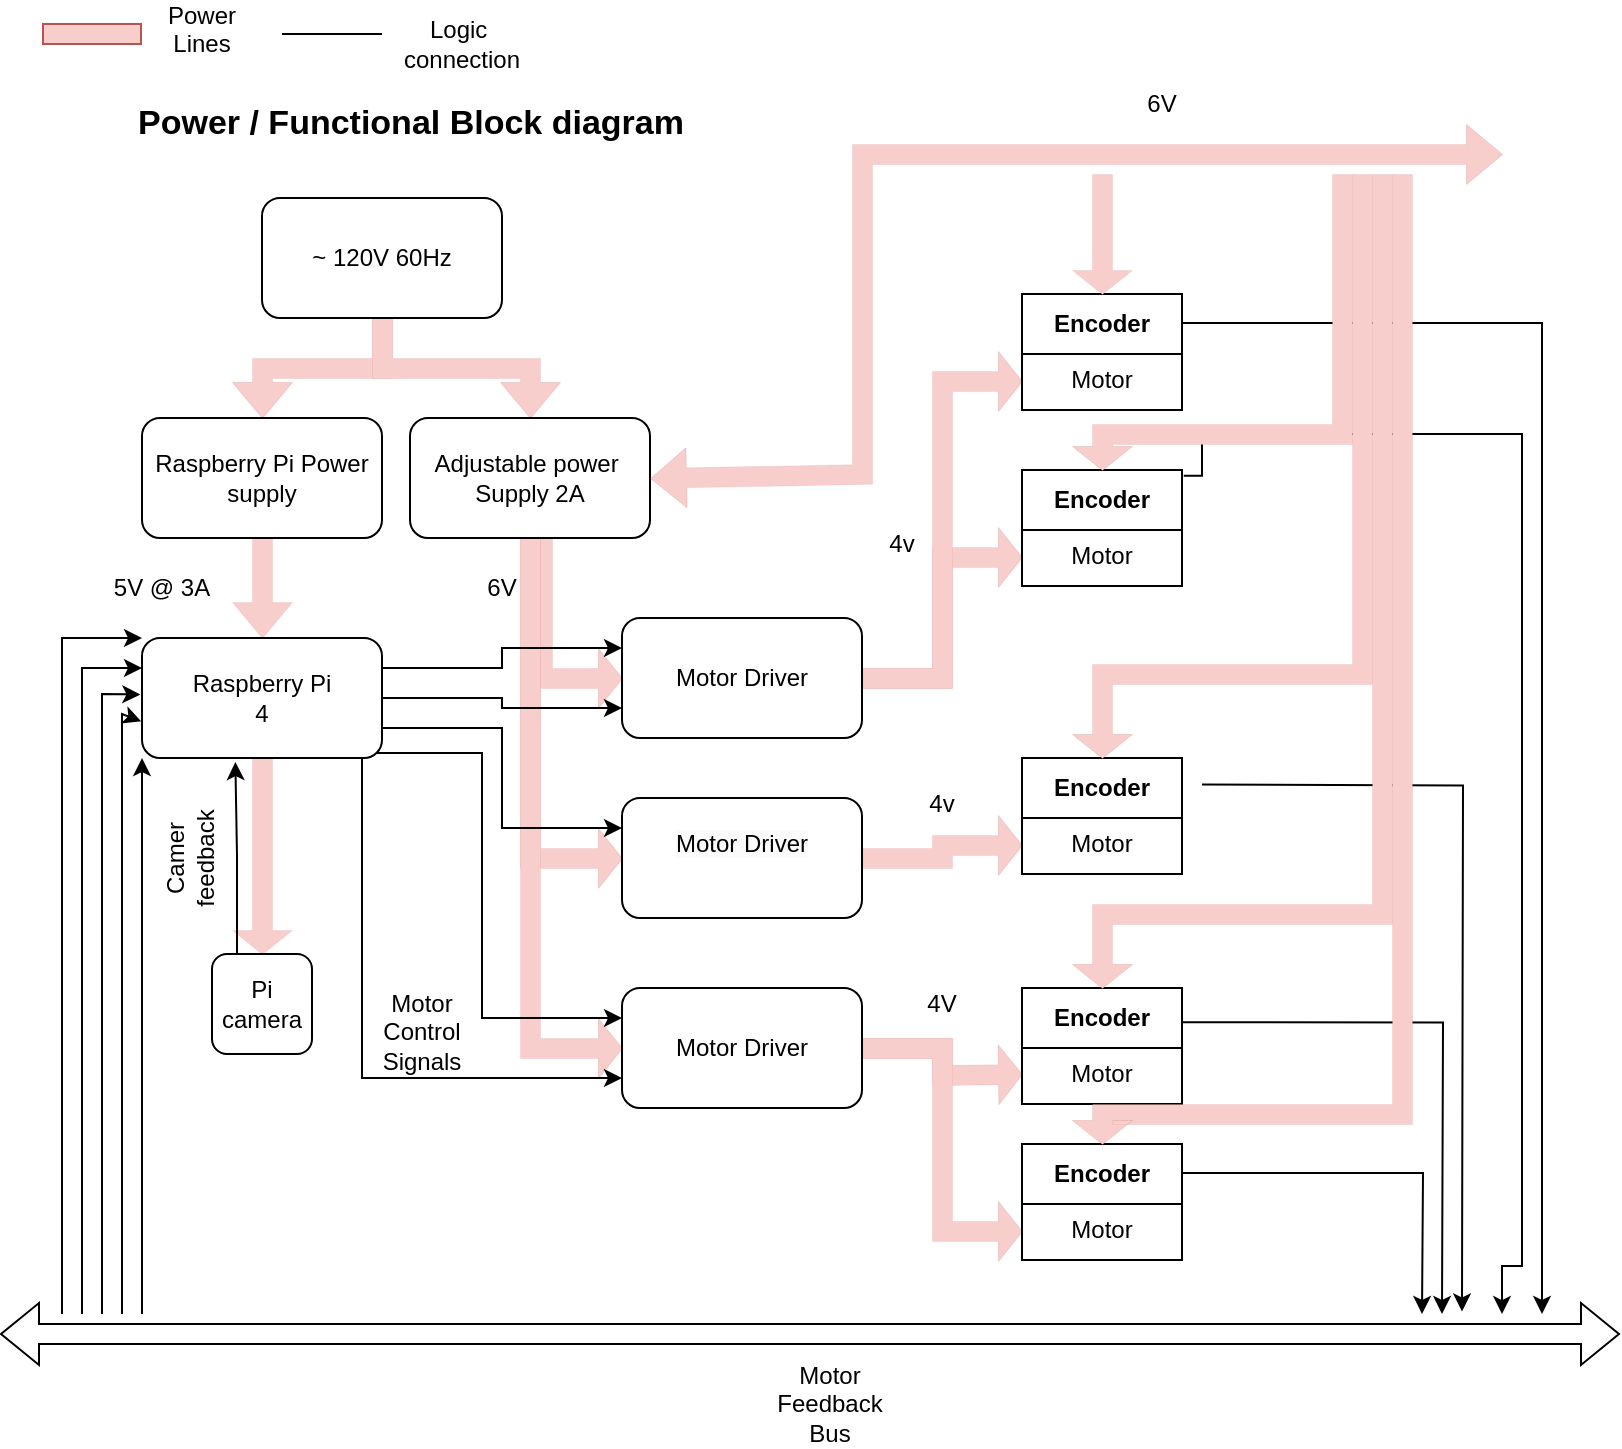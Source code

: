 <mxfile version="24.8.8">
  <diagram id="C5RBs43oDa-KdzZeNtuy" name="Page-1">
    <mxGraphModel dx="318" dy="184" grid="1" gridSize="10" guides="1" tooltips="1" connect="1" arrows="1" fold="1" page="1" pageScale="1" pageWidth="827" pageHeight="1169" math="0" shadow="0">
      <root>
        <mxCell id="WIyWlLk6GJQsqaUBKTNV-0" />
        <mxCell id="WIyWlLk6GJQsqaUBKTNV-1" parent="WIyWlLk6GJQsqaUBKTNV-0" />
        <mxCell id="K546R3tfsQZQjaJNBDif-0" value="Power / Functional Block diagram" style="text;html=1;align=center;verticalAlign=middle;resizable=0;points=[];autosize=1;strokeColor=none;fillColor=none;fontStyle=1;horizontal=1;fontSize=17;" parent="WIyWlLk6GJQsqaUBKTNV-1" vertex="1">
          <mxGeometry x="74" y="60" width="280" height="30" as="geometry" />
        </mxCell>
        <mxCell id="K546R3tfsQZQjaJNBDif-8" style="edgeStyle=orthogonalEdgeStyle;rounded=0;orthogonalLoop=1;jettySize=auto;html=1;exitX=0.5;exitY=1;exitDx=0;exitDy=0;entryX=0.5;entryY=0;entryDx=0;entryDy=0;fillColor=#f8cecc;strokeColor=#b85450;shape=flexArrow;strokeWidth=0;" parent="WIyWlLk6GJQsqaUBKTNV-1" source="K546R3tfsQZQjaJNBDif-1" target="K546R3tfsQZQjaJNBDif-2" edge="1">
          <mxGeometry relative="1" as="geometry" />
        </mxCell>
        <mxCell id="K546R3tfsQZQjaJNBDif-9" style="edgeStyle=orthogonalEdgeStyle;rounded=0;orthogonalLoop=1;jettySize=auto;html=1;exitX=0.5;exitY=1;exitDx=0;exitDy=0;entryX=0.5;entryY=0;entryDx=0;entryDy=0;fillColor=#f8cecc;strokeColor=#b85450;shape=flexArrow;strokeWidth=0;" parent="WIyWlLk6GJQsqaUBKTNV-1" source="K546R3tfsQZQjaJNBDif-1" target="K546R3tfsQZQjaJNBDif-3" edge="1">
          <mxGeometry relative="1" as="geometry" />
        </mxCell>
        <mxCell id="K546R3tfsQZQjaJNBDif-1" value="~ 120V 60Hz" style="rounded=1;whiteSpace=wrap;html=1;" parent="WIyWlLk6GJQsqaUBKTNV-1" vertex="1">
          <mxGeometry x="140" y="112" width="120" height="60" as="geometry" />
        </mxCell>
        <mxCell id="K546R3tfsQZQjaJNBDif-10" style="edgeStyle=orthogonalEdgeStyle;rounded=0;orthogonalLoop=1;jettySize=auto;html=1;exitX=0.5;exitY=1;exitDx=0;exitDy=0;entryX=0.5;entryY=0;entryDx=0;entryDy=0;fillColor=#f8cecc;strokeColor=#b85450;shape=flexArrow;strokeWidth=0;" parent="WIyWlLk6GJQsqaUBKTNV-1" source="K546R3tfsQZQjaJNBDif-2" target="K546R3tfsQZQjaJNBDif-4" edge="1">
          <mxGeometry relative="1" as="geometry" />
        </mxCell>
        <mxCell id="K546R3tfsQZQjaJNBDif-2" value="Raspberry Pi Power supply" style="rounded=1;whiteSpace=wrap;html=1;" parent="WIyWlLk6GJQsqaUBKTNV-1" vertex="1">
          <mxGeometry x="80" y="222" width="120" height="60" as="geometry" />
        </mxCell>
        <mxCell id="K546R3tfsQZQjaJNBDif-16" style="edgeStyle=orthogonalEdgeStyle;rounded=0;orthogonalLoop=1;jettySize=auto;html=1;exitX=0.5;exitY=1;exitDx=0;exitDy=0;entryX=0;entryY=0.5;entryDx=0;entryDy=0;fillColor=#f8cecc;strokeColor=#b85450;shape=flexArrow;strokeWidth=0;endSize=4;startSize=4;" parent="WIyWlLk6GJQsqaUBKTNV-1" source="K546R3tfsQZQjaJNBDif-3" target="K546R3tfsQZQjaJNBDif-7" edge="1">
          <mxGeometry relative="1" as="geometry">
            <Array as="points">
              <mxPoint x="280" y="282" />
            </Array>
          </mxGeometry>
        </mxCell>
        <mxCell id="K546R3tfsQZQjaJNBDif-18" style="edgeStyle=orthogonalEdgeStyle;rounded=0;orthogonalLoop=1;jettySize=auto;html=1;exitX=0.5;exitY=1;exitDx=0;exitDy=0;entryX=0;entryY=0.5;entryDx=0;entryDy=0;fillColor=#f8cecc;strokeColor=#b85450;shape=flexArrow;strokeWidth=0;endSize=4;startSize=4;" parent="WIyWlLk6GJQsqaUBKTNV-1" source="K546R3tfsQZQjaJNBDif-3" target="K546R3tfsQZQjaJNBDif-6" edge="1">
          <mxGeometry relative="1" as="geometry" />
        </mxCell>
        <mxCell id="K546R3tfsQZQjaJNBDif-19" style="edgeStyle=orthogonalEdgeStyle;rounded=0;orthogonalLoop=1;jettySize=auto;html=1;exitX=0.5;exitY=1;exitDx=0;exitDy=0;entryX=0;entryY=0.5;entryDx=0;entryDy=0;fillColor=#f8cecc;strokeColor=#b85450;shape=flexArrow;strokeWidth=0;endSize=4;startSize=4;" parent="WIyWlLk6GJQsqaUBKTNV-1" source="K546R3tfsQZQjaJNBDif-3" target="K546R3tfsQZQjaJNBDif-5" edge="1">
          <mxGeometry relative="1" as="geometry" />
        </mxCell>
        <mxCell id="K546R3tfsQZQjaJNBDif-3" value="Adjustable power&amp;nbsp;&lt;div&gt;Supply 2A&lt;/div&gt;" style="rounded=1;whiteSpace=wrap;html=1;" parent="WIyWlLk6GJQsqaUBKTNV-1" vertex="1">
          <mxGeometry x="214" y="222" width="120" height="60" as="geometry" />
        </mxCell>
        <mxCell id="K546R3tfsQZQjaJNBDif-14" value="" style="edgeStyle=orthogonalEdgeStyle;rounded=0;orthogonalLoop=1;jettySize=auto;html=1;fillColor=#f8cecc;strokeColor=#b85450;shape=flexArrow;strokeWidth=0;endSize=4;startSize=4;" parent="WIyWlLk6GJQsqaUBKTNV-1" source="K546R3tfsQZQjaJNBDif-4" target="K546R3tfsQZQjaJNBDif-12" edge="1">
          <mxGeometry relative="1" as="geometry" />
        </mxCell>
        <mxCell id="K546R3tfsQZQjaJNBDif-79" style="edgeStyle=orthogonalEdgeStyle;rounded=0;orthogonalLoop=1;jettySize=auto;html=1;exitX=1;exitY=0.25;exitDx=0;exitDy=0;entryX=0;entryY=0.25;entryDx=0;entryDy=0;" parent="WIyWlLk6GJQsqaUBKTNV-1" source="K546R3tfsQZQjaJNBDif-4" target="K546R3tfsQZQjaJNBDif-7" edge="1">
          <mxGeometry relative="1" as="geometry" />
        </mxCell>
        <mxCell id="K546R3tfsQZQjaJNBDif-84" style="edgeStyle=orthogonalEdgeStyle;rounded=0;orthogonalLoop=1;jettySize=auto;html=1;exitX=1;exitY=0.75;exitDx=0;exitDy=0;entryX=0;entryY=0.25;entryDx=0;entryDy=0;" parent="WIyWlLk6GJQsqaUBKTNV-1" source="K546R3tfsQZQjaJNBDif-4" target="K546R3tfsQZQjaJNBDif-6" edge="1">
          <mxGeometry relative="1" as="geometry">
            <mxPoint x="310" y="490" as="targetPoint" />
          </mxGeometry>
        </mxCell>
        <mxCell id="K546R3tfsQZQjaJNBDif-86" style="edgeStyle=orthogonalEdgeStyle;rounded=0;orthogonalLoop=1;jettySize=auto;html=1;exitX=0.972;exitY=0.958;exitDx=0;exitDy=0;entryX=0;entryY=0.25;entryDx=0;entryDy=0;exitPerimeter=0;" parent="WIyWlLk6GJQsqaUBKTNV-1" source="K546R3tfsQZQjaJNBDif-4" target="K546R3tfsQZQjaJNBDif-5" edge="1">
          <mxGeometry relative="1" as="geometry">
            <mxPoint x="250" y="480" as="targetPoint" />
            <Array as="points">
              <mxPoint x="250" y="390" />
              <mxPoint x="250" y="522" />
            </Array>
          </mxGeometry>
        </mxCell>
        <mxCell id="K546R3tfsQZQjaJNBDif-87" style="edgeStyle=orthogonalEdgeStyle;rounded=0;orthogonalLoop=1;jettySize=auto;html=1;exitX=0.75;exitY=1;exitDx=0;exitDy=0;entryX=0;entryY=0.75;entryDx=0;entryDy=0;" parent="WIyWlLk6GJQsqaUBKTNV-1" source="K546R3tfsQZQjaJNBDif-4" target="K546R3tfsQZQjaJNBDif-5" edge="1">
          <mxGeometry relative="1" as="geometry">
            <mxPoint x="230" y="470" as="targetPoint" />
            <Array as="points">
              <mxPoint x="190" y="392" />
              <mxPoint x="190" y="552" />
            </Array>
          </mxGeometry>
        </mxCell>
        <mxCell id="K546R3tfsQZQjaJNBDif-4" value="Raspberry Pi&lt;div&gt;4&lt;/div&gt;" style="rounded=1;whiteSpace=wrap;html=1;" parent="WIyWlLk6GJQsqaUBKTNV-1" vertex="1">
          <mxGeometry x="80" y="332" width="120" height="60" as="geometry" />
        </mxCell>
        <mxCell id="K546R3tfsQZQjaJNBDif-58" style="edgeStyle=orthogonalEdgeStyle;rounded=0;orthogonalLoop=1;jettySize=auto;html=1;exitX=1;exitY=0.5;exitDx=0;exitDy=0;fillColor=#f8cecc;strokeColor=#b85450;shape=flexArrow;strokeWidth=0;endSize=4;startSize=4;" parent="WIyWlLk6GJQsqaUBKTNV-1" source="K546R3tfsQZQjaJNBDif-5" edge="1">
          <mxGeometry relative="1" as="geometry">
            <mxPoint x="520" y="550" as="targetPoint" />
          </mxGeometry>
        </mxCell>
        <mxCell id="K546R3tfsQZQjaJNBDif-59" style="edgeStyle=orthogonalEdgeStyle;rounded=0;orthogonalLoop=1;jettySize=auto;html=1;exitX=1;exitY=0.5;exitDx=0;exitDy=0;entryX=0;entryY=0.75;entryDx=0;entryDy=0;fillColor=#f8cecc;strokeColor=#b85450;shape=flexArrow;strokeWidth=0;endSize=4;startSize=4;" parent="WIyWlLk6GJQsqaUBKTNV-1" source="K546R3tfsQZQjaJNBDif-5" target="K546R3tfsQZQjaJNBDif-31" edge="1">
          <mxGeometry relative="1" as="geometry" />
        </mxCell>
        <mxCell id="K546R3tfsQZQjaJNBDif-5" value="Motor Driver" style="rounded=1;whiteSpace=wrap;html=1;" parent="WIyWlLk6GJQsqaUBKTNV-1" vertex="1">
          <mxGeometry x="320" y="507" width="120" height="60" as="geometry" />
        </mxCell>
        <mxCell id="K546R3tfsQZQjaJNBDif-57" style="edgeStyle=orthogonalEdgeStyle;rounded=0;orthogonalLoop=1;jettySize=auto;html=1;exitX=1;exitY=0.5;exitDx=0;exitDy=0;entryX=0;entryY=0.75;entryDx=0;entryDy=0;fillColor=#f8cecc;strokeColor=#b85450;shape=flexArrow;strokeWidth=0;endSize=4;startSize=4;" parent="WIyWlLk6GJQsqaUBKTNV-1" source="K546R3tfsQZQjaJNBDif-6" target="K546R3tfsQZQjaJNBDif-50" edge="1">
          <mxGeometry relative="1" as="geometry" />
        </mxCell>
        <mxCell id="K546R3tfsQZQjaJNBDif-6" value="&#xa;&lt;span style=&quot;color: rgb(0, 0, 0); font-family: Helvetica; font-size: 12px; font-style: normal; font-variant-ligatures: normal; font-variant-caps: normal; font-weight: 400; letter-spacing: normal; orphans: 2; text-align: center; text-indent: 0px; text-transform: none; widows: 2; word-spacing: 0px; -webkit-text-stroke-width: 0px; white-space: normal; background-color: rgb(251, 251, 251); text-decoration-thickness: initial; text-decoration-style: initial; text-decoration-color: initial; display: inline !important; float: none;&quot;&gt;Motor Driver&lt;/span&gt;&#xa;&#xa;" style="rounded=1;whiteSpace=wrap;html=1;" parent="WIyWlLk6GJQsqaUBKTNV-1" vertex="1">
          <mxGeometry x="320" y="412" width="120" height="60" as="geometry" />
        </mxCell>
        <mxCell id="K546R3tfsQZQjaJNBDif-56" style="edgeStyle=orthogonalEdgeStyle;rounded=0;orthogonalLoop=1;jettySize=auto;html=1;exitX=1;exitY=0.5;exitDx=0;exitDy=0;entryX=0;entryY=0.75;entryDx=0;entryDy=0;fillColor=#f8cecc;strokeColor=#b85450;shape=flexArrow;strokeWidth=0;endSize=4;startSize=4;" parent="WIyWlLk6GJQsqaUBKTNV-1" source="K546R3tfsQZQjaJNBDif-7" target="K546R3tfsQZQjaJNBDif-44" edge="1">
          <mxGeometry relative="1" as="geometry">
            <Array as="points">
              <mxPoint x="480" y="352" />
              <mxPoint x="480" y="292" />
            </Array>
          </mxGeometry>
        </mxCell>
        <mxCell id="K546R3tfsQZQjaJNBDif-70" style="edgeStyle=orthogonalEdgeStyle;rounded=0;orthogonalLoop=1;jettySize=auto;html=1;exitX=1;exitY=0.5;exitDx=0;exitDy=0;entryX=0;entryY=0.75;entryDx=0;entryDy=0;fillColor=#f8cecc;strokeColor=#b85450;shape=flexArrow;strokeWidth=0;endSize=4;startSize=4;" parent="WIyWlLk6GJQsqaUBKTNV-1" source="K546R3tfsQZQjaJNBDif-7" target="K546R3tfsQZQjaJNBDif-42" edge="1">
          <mxGeometry relative="1" as="geometry" />
        </mxCell>
        <mxCell id="K546R3tfsQZQjaJNBDif-7" value="Motor Driver" style="rounded=1;whiteSpace=wrap;html=1;" parent="WIyWlLk6GJQsqaUBKTNV-1" vertex="1">
          <mxGeometry x="320" y="322" width="120" height="60" as="geometry" />
        </mxCell>
        <mxCell id="K546R3tfsQZQjaJNBDif-11" value="5V @ 3A" style="text;html=1;align=center;verticalAlign=middle;whiteSpace=wrap;rounded=0;" parent="WIyWlLk6GJQsqaUBKTNV-1" vertex="1">
          <mxGeometry x="60" y="292" width="60" height="30" as="geometry" />
        </mxCell>
        <mxCell id="K546R3tfsQZQjaJNBDif-12" value="Pi&lt;div&gt;camera&lt;/div&gt;" style="rounded=1;whiteSpace=wrap;html=1;" parent="WIyWlLk6GJQsqaUBKTNV-1" vertex="1">
          <mxGeometry x="115" y="490" width="50" height="50" as="geometry" />
        </mxCell>
        <mxCell id="K546R3tfsQZQjaJNBDif-93" style="edgeStyle=orthogonalEdgeStyle;rounded=0;orthogonalLoop=1;jettySize=auto;html=1;exitX=1;exitY=0.25;exitDx=0;exitDy=0;" parent="WIyWlLk6GJQsqaUBKTNV-1" source="K546R3tfsQZQjaJNBDif-31" edge="1">
          <mxGeometry relative="1" as="geometry">
            <mxPoint x="720.0" y="670" as="targetPoint" />
            <mxPoint x="630" y="599.5" as="sourcePoint" />
          </mxGeometry>
        </mxCell>
        <mxCell id="K546R3tfsQZQjaJNBDif-31" value="Encoder" style="swimlane;whiteSpace=wrap;html=1;startSize=30;" parent="WIyWlLk6GJQsqaUBKTNV-1" vertex="1">
          <mxGeometry x="520" y="585" width="80" height="58" as="geometry">
            <mxRectangle x="374" y="670" width="140" height="60" as="alternateBounds" />
          </mxGeometry>
        </mxCell>
        <mxCell id="K546R3tfsQZQjaJNBDif-32" value="Motor" style="text;html=1;align=center;verticalAlign=middle;whiteSpace=wrap;rounded=0;" parent="K546R3tfsQZQjaJNBDif-31" vertex="1">
          <mxGeometry x="10" y="28" width="60" height="30" as="geometry" />
        </mxCell>
        <mxCell id="K546R3tfsQZQjaJNBDif-89" style="edgeStyle=orthogonalEdgeStyle;rounded=0;orthogonalLoop=1;jettySize=auto;html=1;exitX=1;exitY=0.25;exitDx=0;exitDy=0;" parent="WIyWlLk6GJQsqaUBKTNV-1" source="K546R3tfsQZQjaJNBDif-42" edge="1">
          <mxGeometry relative="1" as="geometry">
            <mxPoint x="780" y="670" as="targetPoint" />
            <Array as="points">
              <mxPoint x="780" y="174" />
              <mxPoint x="780" y="670" />
            </Array>
          </mxGeometry>
        </mxCell>
        <mxCell id="K546R3tfsQZQjaJNBDif-42" value="Encoder" style="swimlane;whiteSpace=wrap;html=1;startSize=30;" parent="WIyWlLk6GJQsqaUBKTNV-1" vertex="1">
          <mxGeometry x="520" y="160" width="80" height="58" as="geometry">
            <mxRectangle x="374" y="670" width="140" height="60" as="alternateBounds" />
          </mxGeometry>
        </mxCell>
        <mxCell id="K546R3tfsQZQjaJNBDif-43" value="Motor" style="text;html=1;align=center;verticalAlign=middle;whiteSpace=wrap;rounded=0;" parent="K546R3tfsQZQjaJNBDif-42" vertex="1">
          <mxGeometry x="10" y="28" width="60" height="30" as="geometry" />
        </mxCell>
        <mxCell id="K546R3tfsQZQjaJNBDif-90" style="edgeStyle=orthogonalEdgeStyle;rounded=0;orthogonalLoop=1;jettySize=auto;html=1;exitX=1.011;exitY=0.05;exitDx=0;exitDy=0;exitPerimeter=0;" parent="WIyWlLk6GJQsqaUBKTNV-1" source="K546R3tfsQZQjaJNBDif-44" edge="1">
          <mxGeometry relative="1" as="geometry">
            <mxPoint x="760" y="670.02" as="targetPoint" />
            <mxPoint x="600" y="230.5" as="sourcePoint" />
            <Array as="points">
              <mxPoint x="610" y="251" />
              <mxPoint x="610" y="230" />
              <mxPoint x="770" y="230" />
              <mxPoint x="770" y="646" />
              <mxPoint x="760" y="646" />
            </Array>
          </mxGeometry>
        </mxCell>
        <mxCell id="K546R3tfsQZQjaJNBDif-44" value="Encoder" style="swimlane;whiteSpace=wrap;html=1;startSize=30;" parent="WIyWlLk6GJQsqaUBKTNV-1" vertex="1">
          <mxGeometry x="520" y="248" width="80" height="58" as="geometry">
            <mxRectangle x="374" y="670" width="140" height="60" as="alternateBounds" />
          </mxGeometry>
        </mxCell>
        <mxCell id="K546R3tfsQZQjaJNBDif-45" value="Motor" style="text;html=1;align=center;verticalAlign=middle;whiteSpace=wrap;rounded=0;" parent="K546R3tfsQZQjaJNBDif-44" vertex="1">
          <mxGeometry x="10" y="28" width="60" height="30" as="geometry" />
        </mxCell>
        <mxCell id="K546R3tfsQZQjaJNBDif-92" style="edgeStyle=orthogonalEdgeStyle;rounded=0;orthogonalLoop=1;jettySize=auto;html=1;exitX=0.994;exitY=0.296;exitDx=0;exitDy=0;exitPerimeter=0;" parent="WIyWlLk6GJQsqaUBKTNV-1" source="K546R3tfsQZQjaJNBDif-46" edge="1">
          <mxGeometry relative="1" as="geometry">
            <mxPoint x="730.0" y="670" as="targetPoint" />
            <mxPoint x="620" y="521.5" as="sourcePoint" />
          </mxGeometry>
        </mxCell>
        <mxCell id="K546R3tfsQZQjaJNBDif-46" value="Encoder" style="swimlane;whiteSpace=wrap;html=1;startSize=30;" parent="WIyWlLk6GJQsqaUBKTNV-1" vertex="1">
          <mxGeometry x="520" y="507" width="80" height="58" as="geometry">
            <mxRectangle x="374" y="670" width="140" height="60" as="alternateBounds" />
          </mxGeometry>
        </mxCell>
        <mxCell id="K546R3tfsQZQjaJNBDif-47" value="Motor" style="text;html=1;align=center;verticalAlign=middle;whiteSpace=wrap;rounded=0;" parent="K546R3tfsQZQjaJNBDif-46" vertex="1">
          <mxGeometry x="10" y="28" width="60" height="30" as="geometry" />
        </mxCell>
        <mxCell id="K546R3tfsQZQjaJNBDif-91" style="edgeStyle=orthogonalEdgeStyle;rounded=0;orthogonalLoop=1;jettySize=auto;html=1;exitX=1;exitY=0.25;exitDx=0;exitDy=0;" parent="WIyWlLk6GJQsqaUBKTNV-1" edge="1">
          <mxGeometry relative="1" as="geometry">
            <mxPoint x="740" y="668.75" as="targetPoint" />
            <mxPoint x="610" y="405.25" as="sourcePoint" />
          </mxGeometry>
        </mxCell>
        <mxCell id="K546R3tfsQZQjaJNBDif-50" value="Encoder" style="swimlane;whiteSpace=wrap;html=1;startSize=30;" parent="WIyWlLk6GJQsqaUBKTNV-1" vertex="1">
          <mxGeometry x="520" y="392" width="80" height="58" as="geometry">
            <mxRectangle x="374" y="670" width="140" height="60" as="alternateBounds" />
          </mxGeometry>
        </mxCell>
        <mxCell id="K546R3tfsQZQjaJNBDif-51" value="Motor" style="text;html=1;align=center;verticalAlign=middle;whiteSpace=wrap;rounded=0;" parent="K546R3tfsQZQjaJNBDif-50" vertex="1">
          <mxGeometry x="10" y="28" width="60" height="30" as="geometry" />
        </mxCell>
        <mxCell id="K546R3tfsQZQjaJNBDif-60" value="" style="shape=flexArrow;endArrow=classic;startArrow=classic;html=1;rounded=0;exitX=1;exitY=0.5;exitDx=0;exitDy=0;fillColor=#f8cecc;strokeColor=#b85450;strokeWidth=0;" parent="WIyWlLk6GJQsqaUBKTNV-1" source="K546R3tfsQZQjaJNBDif-3" edge="1">
          <mxGeometry width="100" height="100" relative="1" as="geometry">
            <mxPoint x="390" y="140" as="sourcePoint" />
            <mxPoint x="760" y="90" as="targetPoint" />
            <Array as="points">
              <mxPoint x="440" y="250" />
              <mxPoint x="440" y="90" />
              <mxPoint x="680" y="90" />
            </Array>
          </mxGeometry>
        </mxCell>
        <mxCell id="K546R3tfsQZQjaJNBDif-61" value="6V" style="text;html=1;align=center;verticalAlign=middle;whiteSpace=wrap;rounded=0;" parent="WIyWlLk6GJQsqaUBKTNV-1" vertex="1">
          <mxGeometry x="230" y="292" width="60" height="30" as="geometry" />
        </mxCell>
        <mxCell id="K546R3tfsQZQjaJNBDif-63" value="" style="endArrow=classic;html=1;rounded=0;horizontal=1;entryX=0.5;entryY=0;entryDx=0;entryDy=0;fillColor=#f8cecc;strokeColor=#b85450;shape=flexArrow;strokeWidth=0;endSize=4;startSize=4;" parent="WIyWlLk6GJQsqaUBKTNV-1" target="K546R3tfsQZQjaJNBDif-42" edge="1">
          <mxGeometry width="50" height="50" relative="1" as="geometry">
            <mxPoint x="560" y="100" as="sourcePoint" />
            <mxPoint x="700" y="110" as="targetPoint" />
            <Array as="points">
              <mxPoint x="560" y="100" />
            </Array>
          </mxGeometry>
        </mxCell>
        <mxCell id="K546R3tfsQZQjaJNBDif-64" value="" style="endArrow=classic;html=1;rounded=0;horizontal=1;entryX=0.5;entryY=0;entryDx=0;entryDy=0;fillColor=#f8cecc;strokeColor=#b85450;shape=flexArrow;strokeWidth=0;endSize=4;startSize=4;" parent="WIyWlLk6GJQsqaUBKTNV-1" target="K546R3tfsQZQjaJNBDif-44" edge="1">
          <mxGeometry width="50" height="50" relative="1" as="geometry">
            <mxPoint x="680" y="100" as="sourcePoint" />
            <mxPoint x="610" y="184" as="targetPoint" />
            <Array as="points">
              <mxPoint x="680" y="230" />
              <mxPoint x="560" y="230" />
            </Array>
          </mxGeometry>
        </mxCell>
        <mxCell id="K546R3tfsQZQjaJNBDif-65" value="" style="endArrow=classic;html=1;rounded=0;horizontal=1;entryX=0.5;entryY=0;entryDx=0;entryDy=0;fillColor=#f8cecc;strokeColor=#b85450;shape=flexArrow;strokeWidth=0;endSize=4;startSize=4;" parent="WIyWlLk6GJQsqaUBKTNV-1" target="K546R3tfsQZQjaJNBDif-50" edge="1">
          <mxGeometry width="50" height="50" relative="1" as="geometry">
            <mxPoint x="690" y="100" as="sourcePoint" />
            <mxPoint x="620" y="194" as="targetPoint" />
            <Array as="points">
              <mxPoint x="690" y="350" />
              <mxPoint x="560" y="350" />
            </Array>
          </mxGeometry>
        </mxCell>
        <mxCell id="K546R3tfsQZQjaJNBDif-66" value="" style="endArrow=classic;html=1;rounded=0;horizontal=1;entryX=0.5;entryY=0;entryDx=0;entryDy=0;fillColor=#f8cecc;strokeColor=#b85450;shape=flexArrow;strokeWidth=0;endSize=4;startSize=4;" parent="WIyWlLk6GJQsqaUBKTNV-1" target="K546R3tfsQZQjaJNBDif-46" edge="1">
          <mxGeometry width="50" height="50" relative="1" as="geometry">
            <mxPoint x="700" y="100" as="sourcePoint" />
            <mxPoint x="630" y="204" as="targetPoint" />
            <Array as="points">
              <mxPoint x="700" y="470" />
              <mxPoint x="560" y="470" />
            </Array>
          </mxGeometry>
        </mxCell>
        <mxCell id="K546R3tfsQZQjaJNBDif-67" value="" style="endArrow=classic;html=1;rounded=0;horizontal=1;entryX=0.5;entryY=0;entryDx=0;entryDy=0;fillColor=#f8cecc;strokeColor=#b85450;shape=flexArrow;strokeWidth=0;endSize=4;startSize=4;" parent="WIyWlLk6GJQsqaUBKTNV-1" target="K546R3tfsQZQjaJNBDif-31" edge="1">
          <mxGeometry width="50" height="50" relative="1" as="geometry">
            <mxPoint x="710" y="100" as="sourcePoint" />
            <mxPoint x="640" y="214" as="targetPoint" />
            <Array as="points">
              <mxPoint x="710" y="570" />
              <mxPoint x="560" y="570" />
            </Array>
          </mxGeometry>
        </mxCell>
        <mxCell id="K546R3tfsQZQjaJNBDif-68" value="6V" style="text;html=1;align=center;verticalAlign=middle;whiteSpace=wrap;rounded=0;" parent="WIyWlLk6GJQsqaUBKTNV-1" vertex="1">
          <mxGeometry x="560" y="50" width="60" height="30" as="geometry" />
        </mxCell>
        <mxCell id="K546R3tfsQZQjaJNBDif-71" value="4v" style="text;html=1;align=center;verticalAlign=middle;whiteSpace=wrap;rounded=0;" parent="WIyWlLk6GJQsqaUBKTNV-1" vertex="1">
          <mxGeometry x="450" y="400" width="60" height="30" as="geometry" />
        </mxCell>
        <mxCell id="K546R3tfsQZQjaJNBDif-72" value="4v" style="text;html=1;align=center;verticalAlign=middle;whiteSpace=wrap;rounded=0;" parent="WIyWlLk6GJQsqaUBKTNV-1" vertex="1">
          <mxGeometry x="430" y="270" width="60" height="30" as="geometry" />
        </mxCell>
        <mxCell id="K546R3tfsQZQjaJNBDif-75" value="4V" style="text;html=1;align=center;verticalAlign=middle;whiteSpace=wrap;rounded=0;" parent="WIyWlLk6GJQsqaUBKTNV-1" vertex="1">
          <mxGeometry x="450" y="500" width="60" height="30" as="geometry" />
        </mxCell>
        <mxCell id="K546R3tfsQZQjaJNBDif-76" value="" style="endArrow=none;html=1;rounded=0;fillColor=#f8cecc;strokeColor=#b85450;shape=flexArrow;" parent="WIyWlLk6GJQsqaUBKTNV-1" edge="1">
          <mxGeometry width="50" height="50" relative="1" as="geometry">
            <mxPoint x="30" y="30" as="sourcePoint" />
            <mxPoint x="80" y="30" as="targetPoint" />
          </mxGeometry>
        </mxCell>
        <mxCell id="K546R3tfsQZQjaJNBDif-77" value="Power Lines&lt;div&gt;&lt;br&gt;&lt;/div&gt;" style="text;html=1;align=center;verticalAlign=middle;whiteSpace=wrap;rounded=0;" parent="WIyWlLk6GJQsqaUBKTNV-1" vertex="1">
          <mxGeometry x="80" y="20" width="60" height="30" as="geometry" />
        </mxCell>
        <mxCell id="K546R3tfsQZQjaJNBDif-78" style="edgeStyle=orthogonalEdgeStyle;rounded=0;orthogonalLoop=1;jettySize=auto;html=1;exitX=0.25;exitY=0;exitDx=0;exitDy=0;entryX=0.389;entryY=1.034;entryDx=0;entryDy=0;entryPerimeter=0;" parent="WIyWlLk6GJQsqaUBKTNV-1" source="K546R3tfsQZQjaJNBDif-12" target="K546R3tfsQZQjaJNBDif-4" edge="1">
          <mxGeometry relative="1" as="geometry" />
        </mxCell>
        <mxCell id="K546R3tfsQZQjaJNBDif-80" style="edgeStyle=orthogonalEdgeStyle;rounded=0;orthogonalLoop=1;jettySize=auto;html=1;exitX=1;exitY=0.5;exitDx=0;exitDy=0;entryX=0;entryY=0.75;entryDx=0;entryDy=0;" parent="WIyWlLk6GJQsqaUBKTNV-1" source="K546R3tfsQZQjaJNBDif-4" target="K546R3tfsQZQjaJNBDif-7" edge="1">
          <mxGeometry relative="1" as="geometry" />
        </mxCell>
        <mxCell id="K546R3tfsQZQjaJNBDif-88" value="" style="shape=flexArrow;endArrow=classic;startArrow=classic;html=1;rounded=0;" parent="WIyWlLk6GJQsqaUBKTNV-1" edge="1">
          <mxGeometry width="100" height="100" relative="1" as="geometry">
            <mxPoint x="9" y="680" as="sourcePoint" />
            <mxPoint x="819" y="680" as="targetPoint" />
          </mxGeometry>
        </mxCell>
        <mxCell id="K546R3tfsQZQjaJNBDif-96" value="" style="endArrow=classic;html=1;rounded=0;entryX=0;entryY=0;entryDx=0;entryDy=0;" parent="WIyWlLk6GJQsqaUBKTNV-1" target="K546R3tfsQZQjaJNBDif-4" edge="1">
          <mxGeometry width="50" height="50" relative="1" as="geometry">
            <mxPoint x="40" y="670" as="sourcePoint" />
            <mxPoint x="40" y="330" as="targetPoint" />
            <Array as="points">
              <mxPoint x="40" y="332" />
            </Array>
          </mxGeometry>
        </mxCell>
        <mxCell id="K546R3tfsQZQjaJNBDif-97" value="" style="endArrow=classic;html=1;rounded=0;entryX=0;entryY=0.25;entryDx=0;entryDy=0;" parent="WIyWlLk6GJQsqaUBKTNV-1" target="K546R3tfsQZQjaJNBDif-4" edge="1">
          <mxGeometry width="50" height="50" relative="1" as="geometry">
            <mxPoint x="50" y="670" as="sourcePoint" />
            <mxPoint x="50" y="610" as="targetPoint" />
            <Array as="points">
              <mxPoint x="50" y="347" />
            </Array>
          </mxGeometry>
        </mxCell>
        <mxCell id="K546R3tfsQZQjaJNBDif-98" value="" style="endArrow=classic;html=1;rounded=0;entryX=-0.003;entryY=0.695;entryDx=0;entryDy=0;entryPerimeter=0;" parent="WIyWlLk6GJQsqaUBKTNV-1" target="K546R3tfsQZQjaJNBDif-4" edge="1">
          <mxGeometry width="50" height="50" relative="1" as="geometry">
            <mxPoint x="70" y="670" as="sourcePoint" />
            <mxPoint x="70" y="380" as="targetPoint" />
            <Array as="points">
              <mxPoint x="70" y="370" />
            </Array>
          </mxGeometry>
        </mxCell>
        <mxCell id="K546R3tfsQZQjaJNBDif-99" value="" style="endArrow=classic;html=1;rounded=0;entryX=-0.007;entryY=0.471;entryDx=0;entryDy=0;entryPerimeter=0;" parent="WIyWlLk6GJQsqaUBKTNV-1" target="K546R3tfsQZQjaJNBDif-4" edge="1">
          <mxGeometry width="50" height="50" relative="1" as="geometry">
            <mxPoint x="60.0" y="670" as="sourcePoint" />
            <mxPoint x="60" y="370" as="targetPoint" />
            <Array as="points">
              <mxPoint x="60" y="360" />
            </Array>
          </mxGeometry>
        </mxCell>
        <mxCell id="K546R3tfsQZQjaJNBDif-100" value="" style="endArrow=classic;html=1;rounded=0;entryX=0;entryY=1;entryDx=0;entryDy=0;" parent="WIyWlLk6GJQsqaUBKTNV-1" target="K546R3tfsQZQjaJNBDif-4" edge="1">
          <mxGeometry width="50" height="50" relative="1" as="geometry">
            <mxPoint x="80" y="670" as="sourcePoint" />
            <mxPoint x="80" y="610" as="targetPoint" />
          </mxGeometry>
        </mxCell>
        <mxCell id="K546R3tfsQZQjaJNBDif-103" value="" style="endArrow=none;html=1;rounded=0;" parent="WIyWlLk6GJQsqaUBKTNV-1" edge="1">
          <mxGeometry width="50" height="50" relative="1" as="geometry">
            <mxPoint x="150" y="30" as="sourcePoint" />
            <mxPoint x="200" y="30" as="targetPoint" />
          </mxGeometry>
        </mxCell>
        <mxCell id="K546R3tfsQZQjaJNBDif-104" value="Logic&amp;nbsp;&lt;div&gt;connection&lt;/div&gt;" style="text;html=1;align=center;verticalAlign=middle;whiteSpace=wrap;rounded=0;" parent="WIyWlLk6GJQsqaUBKTNV-1" vertex="1">
          <mxGeometry x="210" y="20" width="60" height="30" as="geometry" />
        </mxCell>
        <mxCell id="4GlcRqKf9EBfCJKpg2ci-0" value="Motor Control Signals&lt;div&gt;&lt;br&gt;&lt;/div&gt;" style="text;html=1;align=center;verticalAlign=middle;whiteSpace=wrap;rounded=0;" vertex="1" parent="WIyWlLk6GJQsqaUBKTNV-1">
          <mxGeometry x="190" y="521" width="60" height="30" as="geometry" />
        </mxCell>
        <mxCell id="4GlcRqKf9EBfCJKpg2ci-1" value="Motor Feedback&lt;div&gt;Bus&lt;/div&gt;" style="text;html=1;align=center;verticalAlign=middle;whiteSpace=wrap;rounded=0;" vertex="1" parent="WIyWlLk6GJQsqaUBKTNV-1">
          <mxGeometry x="394" y="700" width="60" height="30" as="geometry" />
        </mxCell>
        <mxCell id="4GlcRqKf9EBfCJKpg2ci-4" value="Camer feedback" style="text;html=1;align=center;verticalAlign=middle;whiteSpace=wrap;rounded=0;rotation=-90;" vertex="1" parent="WIyWlLk6GJQsqaUBKTNV-1">
          <mxGeometry x="74" y="427" width="60" height="30" as="geometry" />
        </mxCell>
      </root>
    </mxGraphModel>
  </diagram>
</mxfile>
